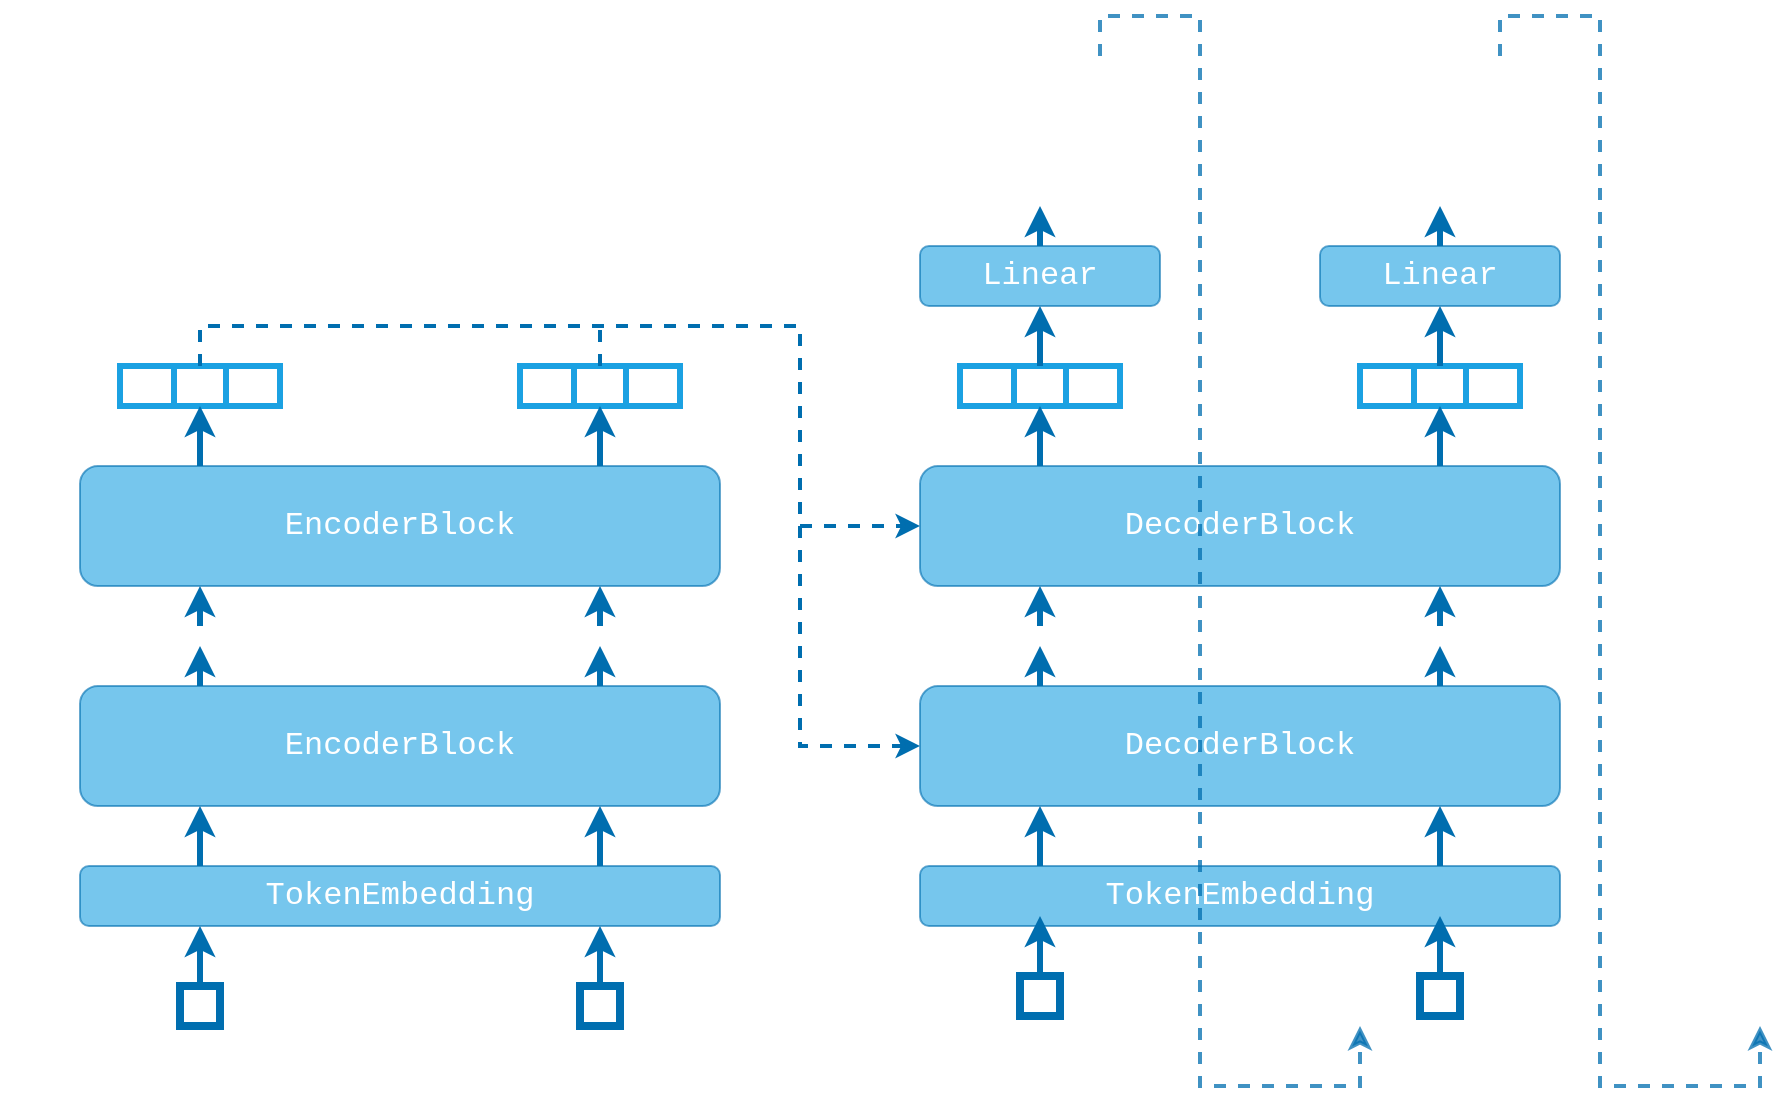 <mxfile version="21.6.1" type="device">
  <diagram name="Page-1" id="Bc5GJkbn-tEceONIMzTU">
    <mxGraphModel dx="899" dy="519" grid="1" gridSize="10" guides="1" tooltips="1" connect="1" arrows="1" fold="1" page="1" pageScale="1" pageWidth="850" pageHeight="1100" math="0" shadow="0">
      <root>
        <mxCell id="0" />
        <mxCell id="1" parent="0" />
        <mxCell id="vSFo7Jb99_2Wq5jZSn7a-15" value="&lt;font style=&quot;font-size: 16px;&quot; face=&quot;Courier New&quot;&gt;EncoderBlock&lt;br&gt;&lt;/font&gt;" style="rounded=1;whiteSpace=wrap;html=1;opacity=60;fillColor=#1ba1e2;fontColor=#ffffff;strokeColor=#006EAF;" parent="1" vertex="1">
          <mxGeometry x="50" y="365" width="320" height="60" as="geometry" />
        </mxCell>
        <mxCell id="vSFo7Jb99_2Wq5jZSn7a-29" value="" style="shape=table;startSize=0;container=1;collapsible=0;childLayout=tableLayout;fontSize=16;fillColor=none;strokeColor=#1BA1E2;strokeWidth=3;" parent="1" vertex="1">
          <mxGeometry x="70" y="205" width="80" height="20" as="geometry" />
        </mxCell>
        <mxCell id="vSFo7Jb99_2Wq5jZSn7a-30" value="" style="shape=tableRow;horizontal=0;startSize=0;swimlaneHead=0;swimlaneBody=0;strokeColor=inherit;top=0;left=0;bottom=0;right=0;collapsible=0;dropTarget=0;fillColor=none;points=[[0,0.5],[1,0.5]];portConstraint=eastwest;fontSize=16;strokeWidth=3;" parent="vSFo7Jb99_2Wq5jZSn7a-29" vertex="1">
          <mxGeometry width="80" height="20" as="geometry" />
        </mxCell>
        <mxCell id="vSFo7Jb99_2Wq5jZSn7a-31" value="" style="shape=partialRectangle;html=1;whiteSpace=wrap;connectable=0;strokeColor=inherit;overflow=hidden;fillColor=none;top=0;left=0;bottom=0;right=0;pointerEvents=1;fontSize=16;" parent="vSFo7Jb99_2Wq5jZSn7a-30" vertex="1">
          <mxGeometry width="27" height="20" as="geometry">
            <mxRectangle width="27" height="20" as="alternateBounds" />
          </mxGeometry>
        </mxCell>
        <mxCell id="vSFo7Jb99_2Wq5jZSn7a-32" value="" style="shape=partialRectangle;html=1;whiteSpace=wrap;connectable=0;strokeColor=inherit;overflow=hidden;fillColor=none;top=0;left=0;bottom=0;right=0;pointerEvents=1;fontSize=16;" parent="vSFo7Jb99_2Wq5jZSn7a-30" vertex="1">
          <mxGeometry x="27" width="26" height="20" as="geometry">
            <mxRectangle width="26" height="20" as="alternateBounds" />
          </mxGeometry>
        </mxCell>
        <mxCell id="vSFo7Jb99_2Wq5jZSn7a-33" value="" style="shape=partialRectangle;html=1;whiteSpace=wrap;connectable=0;strokeColor=inherit;overflow=hidden;fillColor=none;top=0;left=0;bottom=0;right=0;pointerEvents=1;fontSize=16;" parent="vSFo7Jb99_2Wq5jZSn7a-30" vertex="1">
          <mxGeometry x="53" width="27" height="20" as="geometry">
            <mxRectangle width="27" height="20" as="alternateBounds" />
          </mxGeometry>
        </mxCell>
        <mxCell id="vSFo7Jb99_2Wq5jZSn7a-34" value="" style="shape=table;startSize=0;container=1;collapsible=0;childLayout=tableLayout;fontSize=16;fillColor=none;strokeColor=#1BA1E2;strokeWidth=3;" parent="1" vertex="1">
          <mxGeometry x="270" y="205" width="80" height="20" as="geometry" />
        </mxCell>
        <mxCell id="vSFo7Jb99_2Wq5jZSn7a-35" value="" style="shape=tableRow;horizontal=0;startSize=0;swimlaneHead=0;swimlaneBody=0;strokeColor=inherit;top=0;left=0;bottom=0;right=0;collapsible=0;dropTarget=0;fillColor=none;points=[[0,0.5],[1,0.5]];portConstraint=eastwest;fontSize=16;strokeWidth=3;" parent="vSFo7Jb99_2Wq5jZSn7a-34" vertex="1">
          <mxGeometry width="80" height="20" as="geometry" />
        </mxCell>
        <mxCell id="vSFo7Jb99_2Wq5jZSn7a-36" value="" style="shape=partialRectangle;html=1;whiteSpace=wrap;connectable=0;strokeColor=inherit;overflow=hidden;fillColor=none;top=0;left=0;bottom=0;right=0;pointerEvents=1;fontSize=16;" parent="vSFo7Jb99_2Wq5jZSn7a-35" vertex="1">
          <mxGeometry width="27" height="20" as="geometry">
            <mxRectangle width="27" height="20" as="alternateBounds" />
          </mxGeometry>
        </mxCell>
        <mxCell id="vSFo7Jb99_2Wq5jZSn7a-37" value="" style="shape=partialRectangle;html=1;whiteSpace=wrap;connectable=0;strokeColor=inherit;overflow=hidden;fillColor=none;top=0;left=0;bottom=0;right=0;pointerEvents=1;fontSize=16;" parent="vSFo7Jb99_2Wq5jZSn7a-35" vertex="1">
          <mxGeometry x="27" width="26" height="20" as="geometry">
            <mxRectangle width="26" height="20" as="alternateBounds" />
          </mxGeometry>
        </mxCell>
        <mxCell id="vSFo7Jb99_2Wq5jZSn7a-38" value="" style="shape=partialRectangle;html=1;whiteSpace=wrap;connectable=0;strokeColor=inherit;overflow=hidden;fillColor=none;top=0;left=0;bottom=0;right=0;pointerEvents=1;fontSize=16;" parent="vSFo7Jb99_2Wq5jZSn7a-35" vertex="1">
          <mxGeometry x="53" width="27" height="20" as="geometry">
            <mxRectangle width="27" height="20" as="alternateBounds" />
          </mxGeometry>
        </mxCell>
        <mxCell id="vSFo7Jb99_2Wq5jZSn7a-40" value="&lt;font style=&quot;font-size: 16px;&quot; face=&quot;Courier New&quot;&gt;TokenEmbedding&lt;br&gt;&lt;/font&gt;" style="rounded=1;whiteSpace=wrap;html=1;opacity=60;fillColor=#1ba1e2;fontColor=#ffffff;strokeColor=#006EAF;" parent="1" vertex="1">
          <mxGeometry x="50" y="455" width="320" height="30" as="geometry" />
        </mxCell>
        <mxCell id="vSFo7Jb99_2Wq5jZSn7a-68" value="" style="endArrow=classic;html=1;rounded=0;fillColor=#1ba1e2;strokeColor=#006EAF;strokeWidth=3;" parent="1" edge="1">
          <mxGeometry width="50" height="50" relative="1" as="geometry">
            <mxPoint x="310" y="455" as="sourcePoint" />
            <mxPoint x="310" y="425" as="targetPoint" />
          </mxGeometry>
        </mxCell>
        <mxCell id="vSFo7Jb99_2Wq5jZSn7a-69" value="" style="endArrow=classic;html=1;rounded=0;fillColor=#1ba1e2;strokeColor=#006EAF;strokeWidth=3;" parent="1" edge="1">
          <mxGeometry width="50" height="50" relative="1" as="geometry">
            <mxPoint x="110" y="455" as="sourcePoint" />
            <mxPoint x="110" y="425" as="targetPoint" />
          </mxGeometry>
        </mxCell>
        <mxCell id="vSFo7Jb99_2Wq5jZSn7a-98" value="&lt;font style=&quot;font-size: 16px;&quot; face=&quot;Courier New&quot;&gt;mem&lt;sub&gt;1&lt;/sub&gt;&lt;/font&gt;" style="text;html=1;strokeColor=none;fillColor=none;align=center;verticalAlign=middle;whiteSpace=wrap;rounded=0;fontColor=#FFFFFF;" parent="1" vertex="1">
          <mxGeometry x="10" y="200" width="60" height="30" as="geometry" />
        </mxCell>
        <mxCell id="vSFo7Jb99_2Wq5jZSn7a-99" value="&lt;font style=&quot;font-size: 16px;&quot; face=&quot;Courier New&quot;&gt;mem&lt;sub&gt;2&lt;/sub&gt;&lt;/font&gt;" style="text;html=1;strokeColor=none;fillColor=none;align=center;verticalAlign=middle;whiteSpace=wrap;rounded=0;fontColor=#FFFFFF;" parent="1" vertex="1">
          <mxGeometry x="210" y="200" width="60" height="30" as="geometry" />
        </mxCell>
        <mxCell id="DRs3CETNboqXMfDXWZeT-1" value="" style="endArrow=classic;html=1;rounded=0;fillColor=#1ba1e2;strokeColor=#006EAF;strokeWidth=3;" edge="1" parent="1">
          <mxGeometry width="50" height="50" relative="1" as="geometry">
            <mxPoint x="310" y="365" as="sourcePoint" />
            <mxPoint x="310" y="345" as="targetPoint" />
          </mxGeometry>
        </mxCell>
        <mxCell id="DRs3CETNboqXMfDXWZeT-2" value="" style="endArrow=classic;html=1;rounded=0;fillColor=#1ba1e2;strokeColor=#006EAF;strokeWidth=3;" edge="1" parent="1">
          <mxGeometry width="50" height="50" relative="1" as="geometry">
            <mxPoint x="110" y="365" as="sourcePoint" />
            <mxPoint x="110" y="345" as="targetPoint" />
          </mxGeometry>
        </mxCell>
        <mxCell id="DRs3CETNboqXMfDXWZeT-3" value="&lt;font style=&quot;font-size: 16px;&quot; face=&quot;Courier New&quot;&gt;.&lt;br&gt;&lt;/font&gt;" style="text;html=1;strokeColor=none;fillColor=none;align=center;verticalAlign=middle;whiteSpace=wrap;rounded=0;fontColor=#FFFFFF;" vertex="1" parent="1">
          <mxGeometry x="300" y="327" width="20" height="20" as="geometry" />
        </mxCell>
        <mxCell id="DRs3CETNboqXMfDXWZeT-4" value="&lt;font style=&quot;font-size: 16px;&quot; face=&quot;Courier New&quot;&gt;.&lt;br&gt;&lt;/font&gt;" style="text;html=1;strokeColor=none;fillColor=none;align=center;verticalAlign=middle;whiteSpace=wrap;rounded=0;fontColor=#FFFFFF;" vertex="1" parent="1">
          <mxGeometry x="100" y="327" width="20" height="20" as="geometry" />
        </mxCell>
        <mxCell id="DRs3CETNboqXMfDXWZeT-7" value="" style="endArrow=classic;html=1;rounded=0;fillColor=#1ba1e2;strokeColor=#006EAF;strokeWidth=3;" edge="1" parent="1">
          <mxGeometry width="50" height="50" relative="1" as="geometry">
            <mxPoint x="310" y="335" as="sourcePoint" />
            <mxPoint x="310" y="315" as="targetPoint" />
          </mxGeometry>
        </mxCell>
        <mxCell id="DRs3CETNboqXMfDXWZeT-8" value="" style="endArrow=classic;html=1;rounded=0;fillColor=#1ba1e2;strokeColor=#006EAF;strokeWidth=3;" edge="1" parent="1">
          <mxGeometry width="50" height="50" relative="1" as="geometry">
            <mxPoint x="110" y="335" as="sourcePoint" />
            <mxPoint x="110" y="315" as="targetPoint" />
          </mxGeometry>
        </mxCell>
        <mxCell id="DRs3CETNboqXMfDXWZeT-10" value="&lt;font style=&quot;font-size: 16px;&quot; face=&quot;Courier New&quot;&gt;EncoderBlock&lt;br&gt;&lt;/font&gt;" style="rounded=1;whiteSpace=wrap;html=1;opacity=60;fillColor=#1ba1e2;fontColor=#ffffff;strokeColor=#006EAF;" vertex="1" parent="1">
          <mxGeometry x="50" y="255" width="320" height="60" as="geometry" />
        </mxCell>
        <mxCell id="DRs3CETNboqXMfDXWZeT-11" value="" style="endArrow=classic;html=1;rounded=0;fillColor=#1ba1e2;strokeColor=#006EAF;strokeWidth=3;" edge="1" parent="1">
          <mxGeometry width="50" height="50" relative="1" as="geometry">
            <mxPoint x="310" y="255" as="sourcePoint" />
            <mxPoint x="310" y="225" as="targetPoint" />
          </mxGeometry>
        </mxCell>
        <mxCell id="DRs3CETNboqXMfDXWZeT-12" value="" style="endArrow=classic;html=1;rounded=0;fillColor=#1ba1e2;strokeColor=#006EAF;strokeWidth=3;" edge="1" parent="1">
          <mxGeometry width="50" height="50" relative="1" as="geometry">
            <mxPoint x="110" y="255" as="sourcePoint" />
            <mxPoint x="110" y="225" as="targetPoint" />
          </mxGeometry>
        </mxCell>
        <mxCell id="DRs3CETNboqXMfDXWZeT-18" value="&lt;font style=&quot;font-size: 16px;&quot; face=&quot;Courier New&quot;&gt;DecoderBlock&lt;br&gt;&lt;/font&gt;" style="rounded=1;whiteSpace=wrap;html=1;opacity=60;fillColor=#1ba1e2;fontColor=#ffffff;strokeColor=#006EAF;" vertex="1" parent="1">
          <mxGeometry x="470" y="365" width="320" height="60" as="geometry" />
        </mxCell>
        <mxCell id="DRs3CETNboqXMfDXWZeT-24" value="" style="shape=table;startSize=0;container=1;collapsible=0;childLayout=tableLayout;fontSize=16;fillColor=none;strokeColor=#1BA1E2;strokeWidth=3;" vertex="1" parent="1">
          <mxGeometry x="490" y="205" width="80" height="20" as="geometry" />
        </mxCell>
        <mxCell id="DRs3CETNboqXMfDXWZeT-25" value="" style="shape=tableRow;horizontal=0;startSize=0;swimlaneHead=0;swimlaneBody=0;strokeColor=inherit;top=0;left=0;bottom=0;right=0;collapsible=0;dropTarget=0;fillColor=none;points=[[0,0.5],[1,0.5]];portConstraint=eastwest;fontSize=16;strokeWidth=3;" vertex="1" parent="DRs3CETNboqXMfDXWZeT-24">
          <mxGeometry width="80" height="20" as="geometry" />
        </mxCell>
        <mxCell id="DRs3CETNboqXMfDXWZeT-26" value="" style="shape=partialRectangle;html=1;whiteSpace=wrap;connectable=0;strokeColor=inherit;overflow=hidden;fillColor=none;top=0;left=0;bottom=0;right=0;pointerEvents=1;fontSize=16;" vertex="1" parent="DRs3CETNboqXMfDXWZeT-25">
          <mxGeometry width="27" height="20" as="geometry">
            <mxRectangle width="27" height="20" as="alternateBounds" />
          </mxGeometry>
        </mxCell>
        <mxCell id="DRs3CETNboqXMfDXWZeT-27" value="" style="shape=partialRectangle;html=1;whiteSpace=wrap;connectable=0;strokeColor=inherit;overflow=hidden;fillColor=none;top=0;left=0;bottom=0;right=0;pointerEvents=1;fontSize=16;" vertex="1" parent="DRs3CETNboqXMfDXWZeT-25">
          <mxGeometry x="27" width="26" height="20" as="geometry">
            <mxRectangle width="26" height="20" as="alternateBounds" />
          </mxGeometry>
        </mxCell>
        <mxCell id="DRs3CETNboqXMfDXWZeT-28" value="" style="shape=partialRectangle;html=1;whiteSpace=wrap;connectable=0;strokeColor=inherit;overflow=hidden;fillColor=none;top=0;left=0;bottom=0;right=0;pointerEvents=1;fontSize=16;" vertex="1" parent="DRs3CETNboqXMfDXWZeT-25">
          <mxGeometry x="53" width="27" height="20" as="geometry">
            <mxRectangle width="27" height="20" as="alternateBounds" />
          </mxGeometry>
        </mxCell>
        <mxCell id="DRs3CETNboqXMfDXWZeT-29" value="" style="shape=table;startSize=0;container=1;collapsible=0;childLayout=tableLayout;fontSize=16;fillColor=none;strokeColor=#1BA1E2;strokeWidth=3;" vertex="1" parent="1">
          <mxGeometry x="690" y="205" width="80" height="20" as="geometry" />
        </mxCell>
        <mxCell id="DRs3CETNboqXMfDXWZeT-30" value="" style="shape=tableRow;horizontal=0;startSize=0;swimlaneHead=0;swimlaneBody=0;strokeColor=inherit;top=0;left=0;bottom=0;right=0;collapsible=0;dropTarget=0;fillColor=none;points=[[0,0.5],[1,0.5]];portConstraint=eastwest;fontSize=16;strokeWidth=3;" vertex="1" parent="DRs3CETNboqXMfDXWZeT-29">
          <mxGeometry width="80" height="20" as="geometry" />
        </mxCell>
        <mxCell id="DRs3CETNboqXMfDXWZeT-31" value="" style="shape=partialRectangle;html=1;whiteSpace=wrap;connectable=0;strokeColor=inherit;overflow=hidden;fillColor=none;top=0;left=0;bottom=0;right=0;pointerEvents=1;fontSize=16;" vertex="1" parent="DRs3CETNboqXMfDXWZeT-30">
          <mxGeometry width="27" height="20" as="geometry">
            <mxRectangle width="27" height="20" as="alternateBounds" />
          </mxGeometry>
        </mxCell>
        <mxCell id="DRs3CETNboqXMfDXWZeT-32" value="" style="shape=partialRectangle;html=1;whiteSpace=wrap;connectable=0;strokeColor=inherit;overflow=hidden;fillColor=none;top=0;left=0;bottom=0;right=0;pointerEvents=1;fontSize=16;" vertex="1" parent="DRs3CETNboqXMfDXWZeT-30">
          <mxGeometry x="27" width="26" height="20" as="geometry">
            <mxRectangle width="26" height="20" as="alternateBounds" />
          </mxGeometry>
        </mxCell>
        <mxCell id="DRs3CETNboqXMfDXWZeT-33" value="" style="shape=partialRectangle;html=1;whiteSpace=wrap;connectable=0;strokeColor=inherit;overflow=hidden;fillColor=none;top=0;left=0;bottom=0;right=0;pointerEvents=1;fontSize=16;" vertex="1" parent="DRs3CETNboqXMfDXWZeT-30">
          <mxGeometry x="53" width="27" height="20" as="geometry">
            <mxRectangle width="27" height="20" as="alternateBounds" />
          </mxGeometry>
        </mxCell>
        <mxCell id="DRs3CETNboqXMfDXWZeT-34" value="&lt;font style=&quot;font-size: 16px;&quot; face=&quot;Courier New&quot;&gt;TokenEmbedding&lt;br&gt;&lt;/font&gt;" style="rounded=1;whiteSpace=wrap;html=1;opacity=60;fillColor=#1ba1e2;fontColor=#ffffff;strokeColor=#006EAF;" vertex="1" parent="1">
          <mxGeometry x="470" y="455" width="320" height="30" as="geometry" />
        </mxCell>
        <mxCell id="DRs3CETNboqXMfDXWZeT-37" value="" style="endArrow=classic;html=1;rounded=0;fillColor=#1ba1e2;strokeColor=#006EAF;strokeWidth=3;" edge="1" parent="1">
          <mxGeometry width="50" height="50" relative="1" as="geometry">
            <mxPoint x="730" y="455" as="sourcePoint" />
            <mxPoint x="730" y="425" as="targetPoint" />
          </mxGeometry>
        </mxCell>
        <mxCell id="DRs3CETNboqXMfDXWZeT-38" value="" style="endArrow=classic;html=1;rounded=0;fillColor=#1ba1e2;strokeColor=#006EAF;strokeWidth=3;" edge="1" parent="1">
          <mxGeometry width="50" height="50" relative="1" as="geometry">
            <mxPoint x="530" y="455" as="sourcePoint" />
            <mxPoint x="530" y="425" as="targetPoint" />
          </mxGeometry>
        </mxCell>
        <mxCell id="DRs3CETNboqXMfDXWZeT-43" value="" style="endArrow=classic;html=1;rounded=0;fillColor=#1ba1e2;strokeColor=#006EAF;strokeWidth=3;" edge="1" parent="1">
          <mxGeometry width="50" height="50" relative="1" as="geometry">
            <mxPoint x="730" y="365" as="sourcePoint" />
            <mxPoint x="730" y="345" as="targetPoint" />
          </mxGeometry>
        </mxCell>
        <mxCell id="DRs3CETNboqXMfDXWZeT-44" value="" style="endArrow=classic;html=1;rounded=0;fillColor=#1ba1e2;strokeColor=#006EAF;strokeWidth=3;" edge="1" parent="1">
          <mxGeometry width="50" height="50" relative="1" as="geometry">
            <mxPoint x="530" y="365" as="sourcePoint" />
            <mxPoint x="530" y="345" as="targetPoint" />
          </mxGeometry>
        </mxCell>
        <mxCell id="DRs3CETNboqXMfDXWZeT-45" value="&lt;font style=&quot;font-size: 16px;&quot; face=&quot;Courier New&quot;&gt;.&lt;br&gt;&lt;/font&gt;" style="text;html=1;strokeColor=none;fillColor=none;align=center;verticalAlign=middle;whiteSpace=wrap;rounded=0;fontColor=#FFFFFF;" vertex="1" parent="1">
          <mxGeometry x="720" y="327" width="20" height="20" as="geometry" />
        </mxCell>
        <mxCell id="DRs3CETNboqXMfDXWZeT-46" value="&lt;font style=&quot;font-size: 16px;&quot; face=&quot;Courier New&quot;&gt;.&lt;br&gt;&lt;/font&gt;" style="text;html=1;strokeColor=none;fillColor=none;align=center;verticalAlign=middle;whiteSpace=wrap;rounded=0;fontColor=#FFFFFF;" vertex="1" parent="1">
          <mxGeometry x="520" y="327" width="20" height="20" as="geometry" />
        </mxCell>
        <mxCell id="DRs3CETNboqXMfDXWZeT-47" value="" style="endArrow=classic;html=1;rounded=0;fillColor=#1ba1e2;strokeColor=#006EAF;strokeWidth=3;" edge="1" parent="1">
          <mxGeometry width="50" height="50" relative="1" as="geometry">
            <mxPoint x="730" y="335" as="sourcePoint" />
            <mxPoint x="730" y="315" as="targetPoint" />
          </mxGeometry>
        </mxCell>
        <mxCell id="DRs3CETNboqXMfDXWZeT-48" value="" style="endArrow=classic;html=1;rounded=0;fillColor=#1ba1e2;strokeColor=#006EAF;strokeWidth=3;" edge="1" parent="1">
          <mxGeometry width="50" height="50" relative="1" as="geometry">
            <mxPoint x="530" y="335" as="sourcePoint" />
            <mxPoint x="530" y="315" as="targetPoint" />
          </mxGeometry>
        </mxCell>
        <mxCell id="DRs3CETNboqXMfDXWZeT-49" value="&lt;font style=&quot;font-size: 16px;&quot; face=&quot;Courier New&quot;&gt;DecoderBlock&lt;br&gt;&lt;/font&gt;" style="rounded=1;whiteSpace=wrap;html=1;opacity=60;fillColor=#1ba1e2;fontColor=#ffffff;strokeColor=#006EAF;" vertex="1" parent="1">
          <mxGeometry x="470" y="255" width="320" height="60" as="geometry" />
        </mxCell>
        <mxCell id="DRs3CETNboqXMfDXWZeT-50" value="" style="endArrow=classic;html=1;rounded=0;fillColor=#1ba1e2;strokeColor=#006EAF;strokeWidth=3;" edge="1" parent="1">
          <mxGeometry width="50" height="50" relative="1" as="geometry">
            <mxPoint x="730" y="255" as="sourcePoint" />
            <mxPoint x="730" y="225" as="targetPoint" />
          </mxGeometry>
        </mxCell>
        <mxCell id="DRs3CETNboqXMfDXWZeT-51" value="" style="endArrow=classic;html=1;rounded=0;fillColor=#1ba1e2;strokeColor=#006EAF;strokeWidth=3;" edge="1" parent="1">
          <mxGeometry width="50" height="50" relative="1" as="geometry">
            <mxPoint x="530" y="255" as="sourcePoint" />
            <mxPoint x="530" y="225" as="targetPoint" />
          </mxGeometry>
        </mxCell>
        <mxCell id="DRs3CETNboqXMfDXWZeT-52" value="" style="endArrow=classic;html=1;rounded=0;fillColor=#1ba1e2;strokeColor=#006EAF;strokeWidth=2;entryX=0;entryY=0.5;entryDx=0;entryDy=0;dashed=1;" edge="1" parent="1">
          <mxGeometry width="50" height="50" relative="1" as="geometry">
            <mxPoint x="410" y="285" as="sourcePoint" />
            <mxPoint x="470" y="285" as="targetPoint" />
            <Array as="points" />
          </mxGeometry>
        </mxCell>
        <mxCell id="DRs3CETNboqXMfDXWZeT-53" value="" style="endArrow=classic;html=1;rounded=0;fillColor=#1ba1e2;strokeColor=#006EAF;strokeWidth=2;entryX=0;entryY=0.5;entryDx=0;entryDy=0;dashed=1;exitX=0.5;exitY=0;exitDx=0;exitDy=0;" edge="1" parent="1" source="vSFo7Jb99_2Wq5jZSn7a-29" target="DRs3CETNboqXMfDXWZeT-18">
          <mxGeometry width="50" height="50" relative="1" as="geometry">
            <mxPoint x="350" y="215" as="sourcePoint" />
            <mxPoint x="470" y="285" as="targetPoint" />
            <Array as="points">
              <mxPoint x="110" y="185" />
              <mxPoint x="410" y="185" />
              <mxPoint x="410" y="395" />
            </Array>
          </mxGeometry>
        </mxCell>
        <mxCell id="DRs3CETNboqXMfDXWZeT-54" value="&lt;font style=&quot;font-size: 16px;&quot; face=&quot;Courier New&quot;&gt;Linear&lt;br&gt;&lt;/font&gt;" style="rounded=1;whiteSpace=wrap;html=1;opacity=60;fillColor=#1ba1e2;fontColor=#ffffff;strokeColor=#006EAF;" vertex="1" parent="1">
          <mxGeometry x="470" y="145" width="120" height="30" as="geometry" />
        </mxCell>
        <mxCell id="DRs3CETNboqXMfDXWZeT-55" value="&lt;font style=&quot;font-size: 16px;&quot; face=&quot;Courier New&quot;&gt;Linear&lt;br&gt;&lt;/font&gt;" style="rounded=1;whiteSpace=wrap;html=1;opacity=60;fillColor=#1ba1e2;fontColor=#ffffff;strokeColor=#006EAF;" vertex="1" parent="1">
          <mxGeometry x="670" y="145" width="120" height="30" as="geometry" />
        </mxCell>
        <mxCell id="DRs3CETNboqXMfDXWZeT-56" value="" style="endArrow=classic;html=1;rounded=0;fillColor=#1ba1e2;strokeColor=#006EAF;strokeWidth=3;" edge="1" parent="1">
          <mxGeometry width="50" height="50" relative="1" as="geometry">
            <mxPoint x="730" y="205" as="sourcePoint" />
            <mxPoint x="730" y="175" as="targetPoint" />
          </mxGeometry>
        </mxCell>
        <mxCell id="DRs3CETNboqXMfDXWZeT-57" value="" style="endArrow=classic;html=1;rounded=0;fillColor=#1ba1e2;strokeColor=#006EAF;strokeWidth=3;" edge="1" parent="1">
          <mxGeometry width="50" height="50" relative="1" as="geometry">
            <mxPoint x="530" y="205" as="sourcePoint" />
            <mxPoint x="530" y="175" as="targetPoint" />
          </mxGeometry>
        </mxCell>
        <mxCell id="DRs3CETNboqXMfDXWZeT-60" value="" style="endArrow=classic;html=1;rounded=0;fillColor=#1ba1e2;strokeColor=#006EAF;strokeWidth=3;" edge="1" parent="1">
          <mxGeometry width="50" height="50" relative="1" as="geometry">
            <mxPoint x="730" y="145" as="sourcePoint" />
            <mxPoint x="730" y="125" as="targetPoint" />
          </mxGeometry>
        </mxCell>
        <mxCell id="DRs3CETNboqXMfDXWZeT-61" value="" style="endArrow=classic;html=1;rounded=0;fillColor=#1ba1e2;strokeColor=#006EAF;strokeWidth=3;" edge="1" parent="1">
          <mxGeometry width="50" height="50" relative="1" as="geometry">
            <mxPoint x="530" y="145" as="sourcePoint" />
            <mxPoint x="530" y="125" as="targetPoint" />
          </mxGeometry>
        </mxCell>
        <mxCell id="DRs3CETNboqXMfDXWZeT-65" value="" style="shape=image;html=1;verticalAlign=top;verticalLabelPosition=bottom;labelBackgroundColor=#ffffff;imageAspect=0;aspect=fixed;image=https://cdn4.iconfinder.com/data/icons/evil-icons-user-interface/64/statistics-128.png;imageBorder=none;opacity=75;" vertex="1" parent="1">
          <mxGeometry x="470" y="30" width="120" height="120" as="geometry" />
        </mxCell>
        <mxCell id="DRs3CETNboqXMfDXWZeT-67" value="" style="endArrow=classic;html=1;rounded=0;fillColor=#1ba1e2;strokeColor=#006EAF;strokeWidth=2;entryX=0.5;entryY=1;entryDx=0;entryDy=0;dashed=1;exitX=0.5;exitY=0;exitDx=0;exitDy=0;opacity=75;" edge="1" parent="1" target="DRs3CETNboqXMfDXWZeT-79">
          <mxGeometry width="50" height="50" relative="1" as="geometry">
            <mxPoint x="560" y="50" as="sourcePoint" />
            <mxPoint x="660" y="540" as="targetPoint" />
            <Array as="points">
              <mxPoint x="560" y="30" />
              <mxPoint x="610" y="30" />
              <mxPoint x="610" y="565" />
              <mxPoint x="690" y="565" />
            </Array>
          </mxGeometry>
        </mxCell>
        <mxCell id="DRs3CETNboqXMfDXWZeT-66" value="" style="shape=image;html=1;verticalAlign=top;verticalLabelPosition=bottom;labelBackgroundColor=#ffffff;imageAspect=0;aspect=fixed;image=https://cdn4.iconfinder.com/data/icons/evil-icons-user-interface/64/statistics-128.png;imageBorder=none;opacity=75;" vertex="1" parent="1">
          <mxGeometry x="670" y="30" width="120" height="120" as="geometry" />
        </mxCell>
        <mxCell id="DRs3CETNboqXMfDXWZeT-71" value="" style="endArrow=none;html=1;rounded=0;exitX=0.5;exitY=0;exitDx=0;exitDy=0;strokeColor=#006eaf;strokeWidth=2;dashed=1;" edge="1" parent="1" source="vSFo7Jb99_2Wq5jZSn7a-34">
          <mxGeometry width="50" height="50" relative="1" as="geometry">
            <mxPoint x="400" y="320" as="sourcePoint" />
            <mxPoint x="310" y="185" as="targetPoint" />
          </mxGeometry>
        </mxCell>
        <mxCell id="DRs3CETNboqXMfDXWZeT-72" value="&lt;font style=&quot;font-size: 16px;&quot; face=&quot;Courier New&quot;&gt;src&lt;sub&gt;1&lt;/sub&gt;&lt;/font&gt;" style="text;html=1;strokeColor=none;fillColor=none;align=center;verticalAlign=middle;whiteSpace=wrap;rounded=0;fontColor=#FFFFFF;" vertex="1" parent="1">
          <mxGeometry x="40" y="510" width="60" height="30" as="geometry" />
        </mxCell>
        <mxCell id="DRs3CETNboqXMfDXWZeT-73" value="&lt;font style=&quot;font-size: 16px;&quot; face=&quot;Courier New&quot;&gt;src&lt;sub&gt;2&lt;/sub&gt;&lt;/font&gt;" style="text;html=1;strokeColor=none;fillColor=none;align=center;verticalAlign=middle;whiteSpace=wrap;rounded=0;fontColor=#FFFFFF;" vertex="1" parent="1">
          <mxGeometry x="240" y="510" width="60" height="30" as="geometry" />
        </mxCell>
        <mxCell id="DRs3CETNboqXMfDXWZeT-74" value="" style="endArrow=classic;html=1;rounded=0;fillColor=#1ba1e2;strokeColor=#006EAF;strokeWidth=3;" edge="1" parent="1">
          <mxGeometry width="50" height="50" relative="1" as="geometry">
            <mxPoint x="310" y="515" as="sourcePoint" />
            <mxPoint x="310" y="485" as="targetPoint" />
          </mxGeometry>
        </mxCell>
        <mxCell id="DRs3CETNboqXMfDXWZeT-75" value="" style="endArrow=classic;html=1;rounded=0;fillColor=#1ba1e2;strokeColor=#006EAF;strokeWidth=3;" edge="1" parent="1">
          <mxGeometry width="50" height="50" relative="1" as="geometry">
            <mxPoint x="110" y="515" as="sourcePoint" />
            <mxPoint x="110" y="485" as="targetPoint" />
          </mxGeometry>
        </mxCell>
        <mxCell id="DRs3CETNboqXMfDXWZeT-76" value="" style="rounded=0;whiteSpace=wrap;html=1;fillColor=none;strokeWidth=4;strokeColor=#006eaf;fontStyle=1" vertex="1" parent="1">
          <mxGeometry x="300" y="515" width="20" height="20" as="geometry" />
        </mxCell>
        <mxCell id="DRs3CETNboqXMfDXWZeT-77" value="" style="rounded=0;whiteSpace=wrap;html=1;fillColor=none;strokeWidth=4;strokeColor=#006eaf;" vertex="1" parent="1">
          <mxGeometry x="100" y="515" width="20" height="20" as="geometry" />
        </mxCell>
        <mxCell id="DRs3CETNboqXMfDXWZeT-78" value="&lt;font style=&quot;font-size: 16px;&quot; face=&quot;Courier New&quot;&gt;tgt&lt;sub&gt;1&lt;/sub&gt;&lt;/font&gt;" style="text;html=1;strokeColor=none;fillColor=none;align=center;verticalAlign=middle;whiteSpace=wrap;rounded=0;fontColor=#FFFFFF;" vertex="1" parent="1">
          <mxGeometry x="460" y="505" width="60" height="30" as="geometry" />
        </mxCell>
        <mxCell id="DRs3CETNboqXMfDXWZeT-79" value="&lt;font style=&quot;font-size: 16px;&quot; face=&quot;Courier New&quot;&gt;tgt&lt;sub&gt;2&lt;/sub&gt;&lt;/font&gt;" style="text;html=1;strokeColor=none;fillColor=none;align=center;verticalAlign=middle;whiteSpace=wrap;rounded=0;fontColor=#FFFFFF;" vertex="1" parent="1">
          <mxGeometry x="660" y="505" width="60" height="30" as="geometry" />
        </mxCell>
        <mxCell id="DRs3CETNboqXMfDXWZeT-80" value="" style="endArrow=classic;html=1;rounded=0;fillColor=#1ba1e2;strokeColor=#006EAF;strokeWidth=3;" edge="1" parent="1">
          <mxGeometry width="50" height="50" relative="1" as="geometry">
            <mxPoint x="730" y="510" as="sourcePoint" />
            <mxPoint x="730" y="480" as="targetPoint" />
          </mxGeometry>
        </mxCell>
        <mxCell id="DRs3CETNboqXMfDXWZeT-81" value="" style="endArrow=classic;html=1;rounded=0;fillColor=#1ba1e2;strokeColor=#006EAF;strokeWidth=3;" edge="1" parent="1">
          <mxGeometry width="50" height="50" relative="1" as="geometry">
            <mxPoint x="530" y="510" as="sourcePoint" />
            <mxPoint x="530" y="480" as="targetPoint" />
          </mxGeometry>
        </mxCell>
        <mxCell id="DRs3CETNboqXMfDXWZeT-82" value="" style="rounded=0;whiteSpace=wrap;html=1;fillColor=none;strokeWidth=4;strokeColor=#006eaf;fontStyle=1" vertex="1" parent="1">
          <mxGeometry x="720" y="510" width="20" height="20" as="geometry" />
        </mxCell>
        <mxCell id="DRs3CETNboqXMfDXWZeT-83" value="" style="rounded=0;whiteSpace=wrap;html=1;fillColor=none;strokeWidth=4;strokeColor=#006eaf;" vertex="1" parent="1">
          <mxGeometry x="520" y="510" width="20" height="20" as="geometry" />
        </mxCell>
        <mxCell id="DRs3CETNboqXMfDXWZeT-85" value="" style="endArrow=classic;html=1;rounded=0;fillColor=#1ba1e2;strokeColor=#006EAF;strokeWidth=2;entryX=0.5;entryY=1;entryDx=0;entryDy=0;dashed=1;exitX=0.5;exitY=0;exitDx=0;exitDy=0;opacity=75;" edge="1" parent="1">
          <mxGeometry width="50" height="50" relative="1" as="geometry">
            <mxPoint x="760" y="50" as="sourcePoint" />
            <mxPoint x="890" y="535" as="targetPoint" />
            <Array as="points">
              <mxPoint x="760" y="30" />
              <mxPoint x="810" y="30" />
              <mxPoint x="810" y="565" />
              <mxPoint x="890" y="565" />
            </Array>
          </mxGeometry>
        </mxCell>
      </root>
    </mxGraphModel>
  </diagram>
</mxfile>
